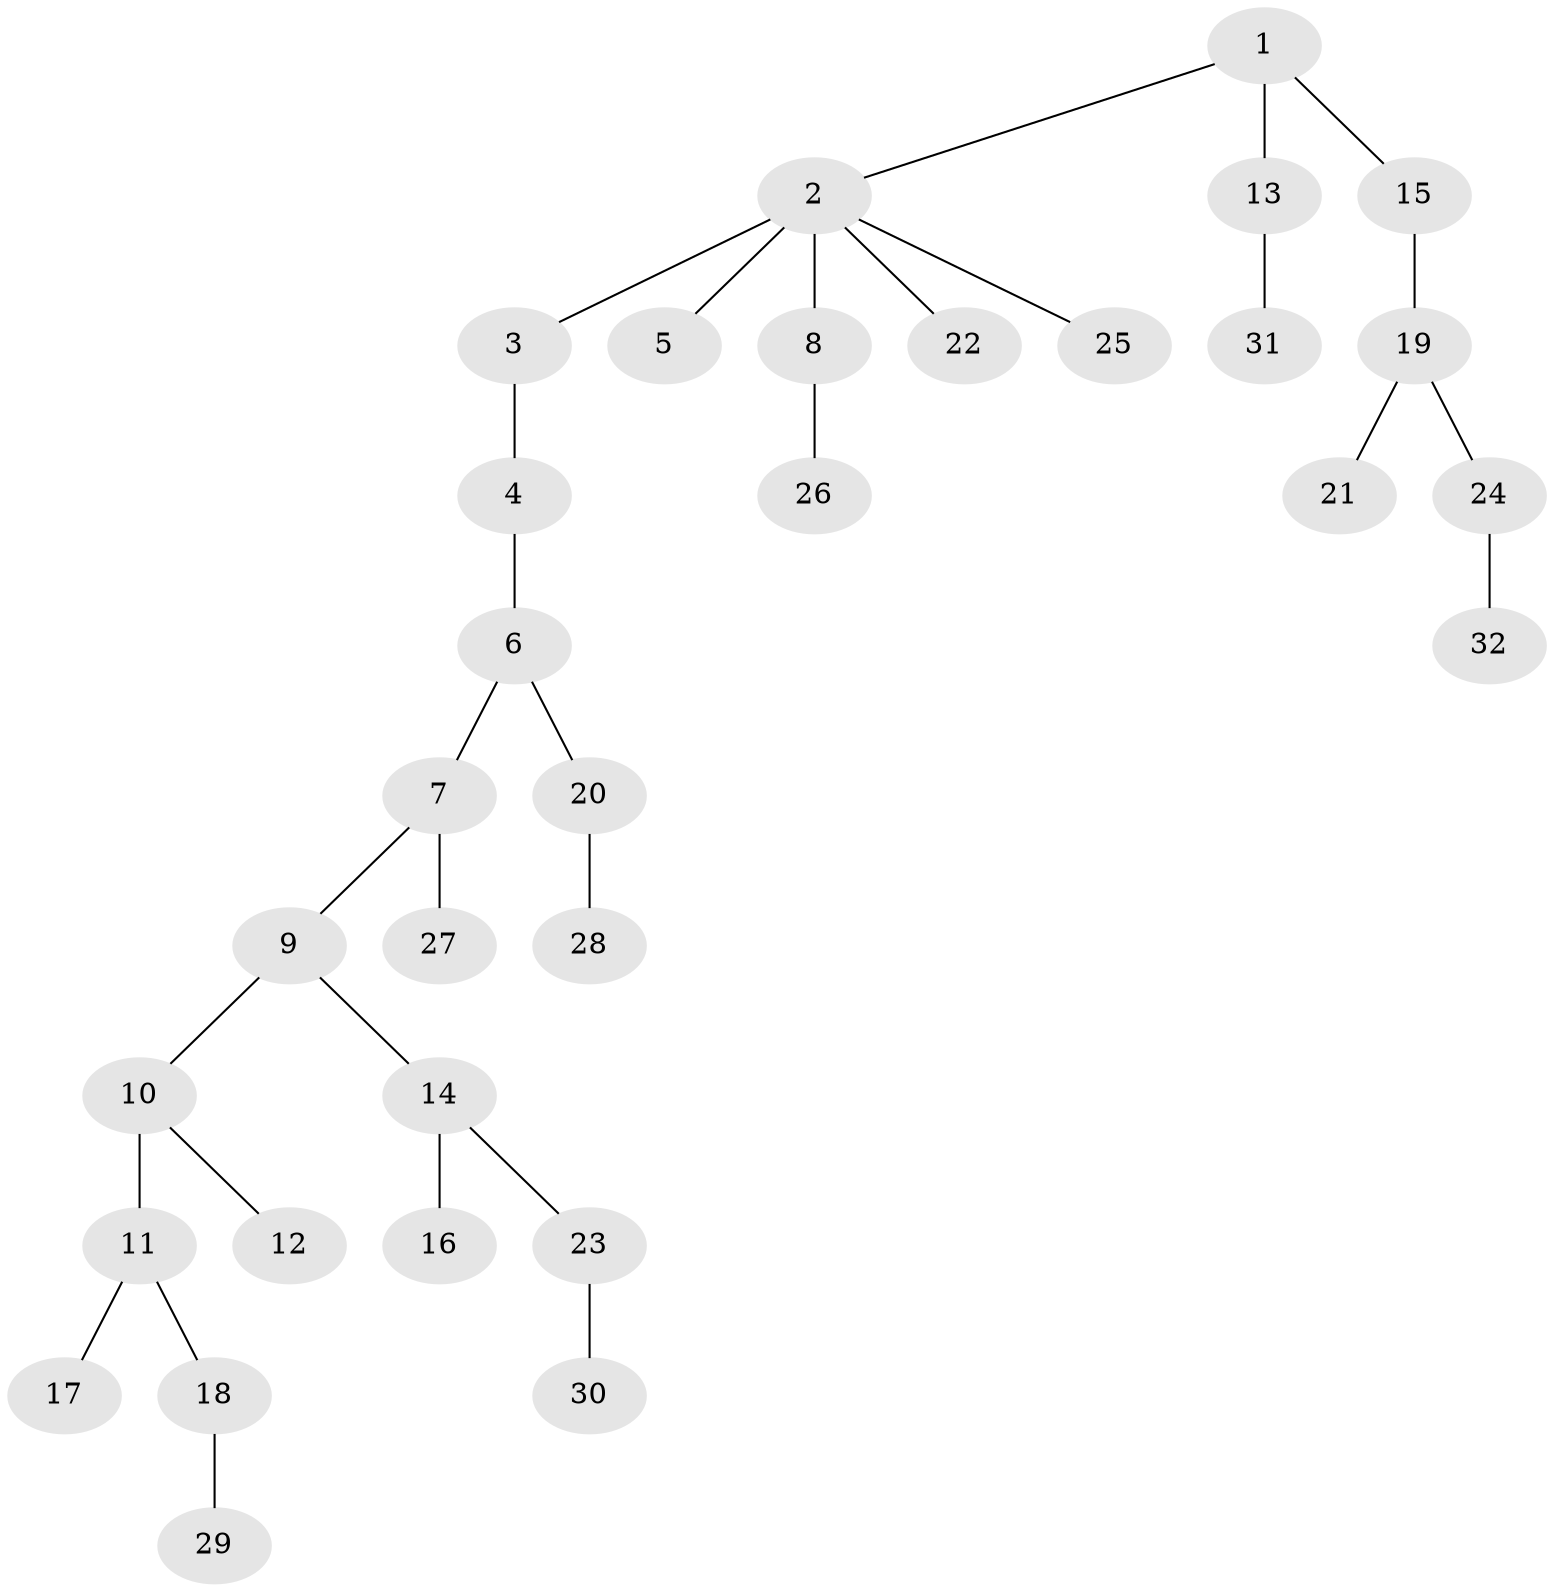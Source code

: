 // original degree distribution, {2: 0.1935483870967742, 5: 0.03225806451612903, 3: 0.1935483870967742, 1: 0.5161290322580645, 4: 0.04838709677419355, 8: 0.016129032258064516}
// Generated by graph-tools (version 1.1) at 2025/36/03/09/25 02:36:38]
// undirected, 32 vertices, 31 edges
graph export_dot {
graph [start="1"]
  node [color=gray90,style=filled];
  1;
  2;
  3;
  4;
  5;
  6;
  7;
  8;
  9;
  10;
  11;
  12;
  13;
  14;
  15;
  16;
  17;
  18;
  19;
  20;
  21;
  22;
  23;
  24;
  25;
  26;
  27;
  28;
  29;
  30;
  31;
  32;
  1 -- 2 [weight=1.0];
  1 -- 13 [weight=1.0];
  1 -- 15 [weight=1.0];
  2 -- 3 [weight=1.0];
  2 -- 5 [weight=2.0];
  2 -- 8 [weight=1.0];
  2 -- 22 [weight=1.0];
  2 -- 25 [weight=1.0];
  3 -- 4 [weight=1.0];
  4 -- 6 [weight=1.0];
  6 -- 7 [weight=1.0];
  6 -- 20 [weight=1.0];
  7 -- 9 [weight=1.0];
  7 -- 27 [weight=2.0];
  8 -- 26 [weight=1.0];
  9 -- 10 [weight=1.0];
  9 -- 14 [weight=1.0];
  10 -- 11 [weight=5.0];
  10 -- 12 [weight=1.0];
  11 -- 17 [weight=1.0];
  11 -- 18 [weight=1.0];
  13 -- 31 [weight=1.0];
  14 -- 16 [weight=2.0];
  14 -- 23 [weight=1.0];
  15 -- 19 [weight=1.0];
  18 -- 29 [weight=1.0];
  19 -- 21 [weight=1.0];
  19 -- 24 [weight=1.0];
  20 -- 28 [weight=1.0];
  23 -- 30 [weight=1.0];
  24 -- 32 [weight=1.0];
}
